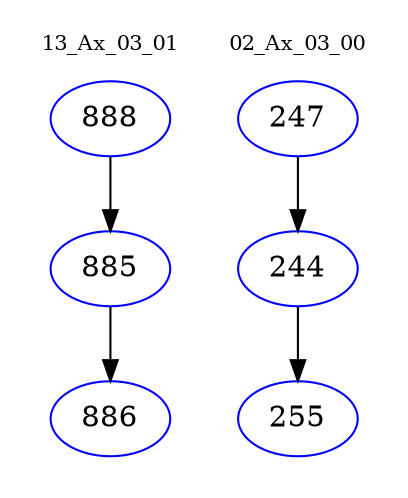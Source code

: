 digraph{
subgraph cluster_0 {
color = white
label = "13_Ax_03_01";
fontsize=10;
T0_888 [label="888", color="blue"]
T0_888 -> T0_885 [color="black"]
T0_885 [label="885", color="blue"]
T0_885 -> T0_886 [color="black"]
T0_886 [label="886", color="blue"]
}
subgraph cluster_1 {
color = white
label = "02_Ax_03_00";
fontsize=10;
T1_247 [label="247", color="blue"]
T1_247 -> T1_244 [color="black"]
T1_244 [label="244", color="blue"]
T1_244 -> T1_255 [color="black"]
T1_255 [label="255", color="blue"]
}
}
